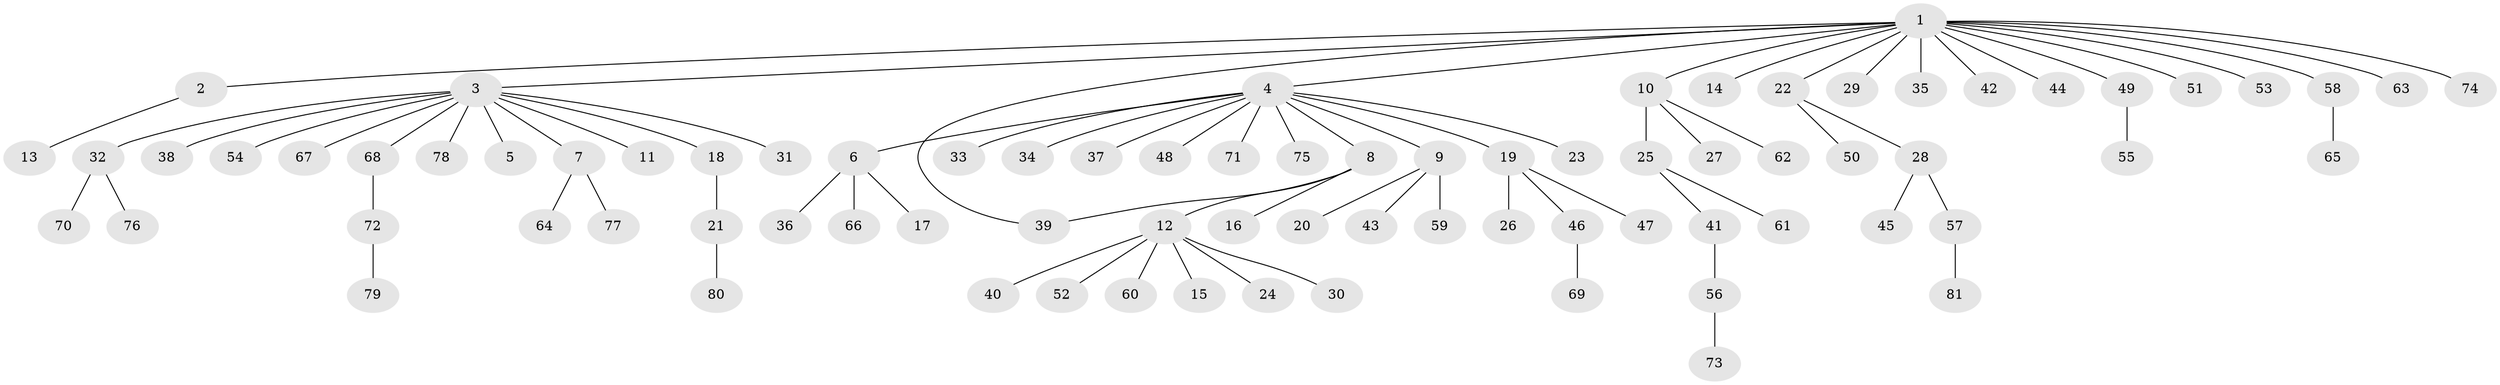 // Generated by graph-tools (version 1.1) at 2025/01/03/09/25 03:01:45]
// undirected, 81 vertices, 81 edges
graph export_dot {
graph [start="1"]
  node [color=gray90,style=filled];
  1;
  2;
  3;
  4;
  5;
  6;
  7;
  8;
  9;
  10;
  11;
  12;
  13;
  14;
  15;
  16;
  17;
  18;
  19;
  20;
  21;
  22;
  23;
  24;
  25;
  26;
  27;
  28;
  29;
  30;
  31;
  32;
  33;
  34;
  35;
  36;
  37;
  38;
  39;
  40;
  41;
  42;
  43;
  44;
  45;
  46;
  47;
  48;
  49;
  50;
  51;
  52;
  53;
  54;
  55;
  56;
  57;
  58;
  59;
  60;
  61;
  62;
  63;
  64;
  65;
  66;
  67;
  68;
  69;
  70;
  71;
  72;
  73;
  74;
  75;
  76;
  77;
  78;
  79;
  80;
  81;
  1 -- 2;
  1 -- 3;
  1 -- 4;
  1 -- 10;
  1 -- 14;
  1 -- 22;
  1 -- 29;
  1 -- 35;
  1 -- 39;
  1 -- 42;
  1 -- 44;
  1 -- 49;
  1 -- 51;
  1 -- 53;
  1 -- 58;
  1 -- 63;
  1 -- 74;
  2 -- 13;
  3 -- 5;
  3 -- 7;
  3 -- 11;
  3 -- 18;
  3 -- 31;
  3 -- 32;
  3 -- 38;
  3 -- 54;
  3 -- 67;
  3 -- 68;
  3 -- 78;
  4 -- 6;
  4 -- 8;
  4 -- 9;
  4 -- 19;
  4 -- 23;
  4 -- 33;
  4 -- 34;
  4 -- 37;
  4 -- 48;
  4 -- 71;
  4 -- 75;
  6 -- 17;
  6 -- 36;
  6 -- 66;
  7 -- 64;
  7 -- 77;
  8 -- 12;
  8 -- 16;
  8 -- 39;
  9 -- 20;
  9 -- 43;
  9 -- 59;
  10 -- 25;
  10 -- 27;
  10 -- 62;
  12 -- 15;
  12 -- 24;
  12 -- 30;
  12 -- 40;
  12 -- 52;
  12 -- 60;
  18 -- 21;
  19 -- 26;
  19 -- 46;
  19 -- 47;
  21 -- 80;
  22 -- 28;
  22 -- 50;
  25 -- 41;
  25 -- 61;
  28 -- 45;
  28 -- 57;
  32 -- 70;
  32 -- 76;
  41 -- 56;
  46 -- 69;
  49 -- 55;
  56 -- 73;
  57 -- 81;
  58 -- 65;
  68 -- 72;
  72 -- 79;
}
